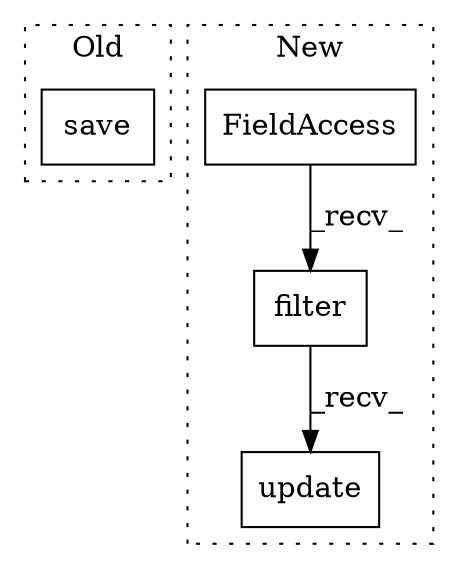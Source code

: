 digraph G {
subgraph cluster0 {
1 [label="save" a="32" s="705" l="6" shape="box"];
label = "Old";
style="dotted";
}
subgraph cluster1 {
2 [label="update" a="32" s="573,619" l="7,1" shape="box"];
3 [label="filter" a="32" s="553,571" l="7,1" shape="box"];
4 [label="FieldAccess" a="22" s="523" l="29" shape="box"];
label = "New";
style="dotted";
}
3 -> 2 [label="_recv_"];
4 -> 3 [label="_recv_"];
}